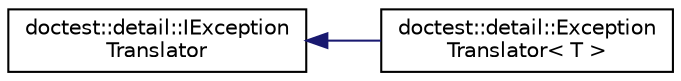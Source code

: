 digraph "Graphical Class Hierarchy"
{
 // LATEX_PDF_SIZE
  edge [fontname="Helvetica",fontsize="10",labelfontname="Helvetica",labelfontsize="10"];
  node [fontname="Helvetica",fontsize="10",shape=record];
  rankdir="LR";
  Node0 [label="doctest::detail::IException\lTranslator",height=0.2,width=0.4,color="black", fillcolor="white", style="filled",URL="$structdoctest_1_1detail_1_1_i_exception_translator.html",tooltip=" "];
  Node0 -> Node1 [dir="back",color="midnightblue",fontsize="10",style="solid",fontname="Helvetica"];
  Node1 [label="doctest::detail::Exception\lTranslator\< T \>",height=0.2,width=0.4,color="black", fillcolor="white", style="filled",URL="$classdoctest_1_1detail_1_1_exception_translator.html",tooltip="OCLINT destructor of virtual class."];
}
